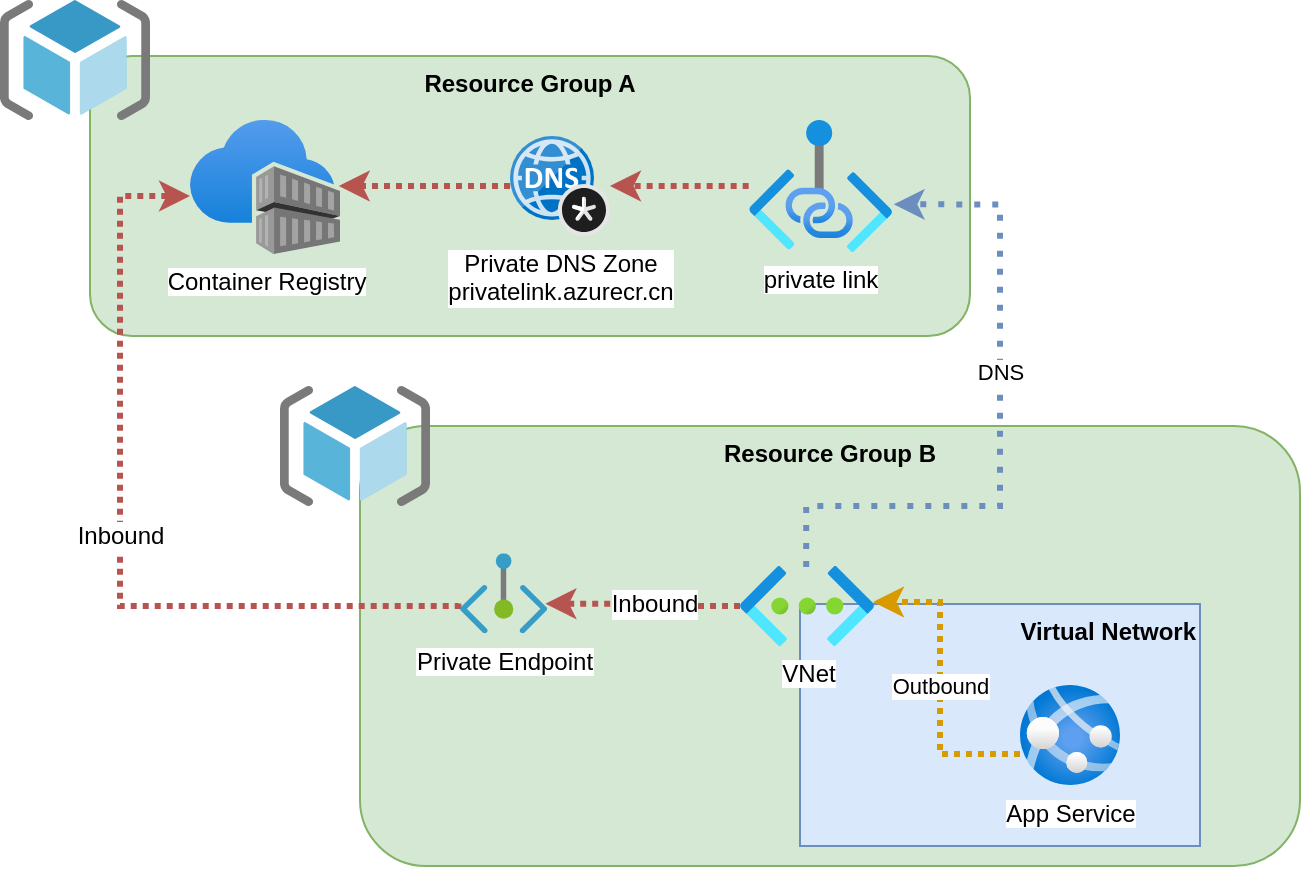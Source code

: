 <mxfile version="22.0.2" type="device">
  <diagram id="LSak4XA_hcbiXRGl-0LI" name="Page-1">
    <mxGraphModel dx="1839" dy="523" grid="1" gridSize="10" guides="1" tooltips="1" connect="1" arrows="1" fold="1" page="1" pageScale="1" pageWidth="850" pageHeight="1100" math="0" shadow="0">
      <root>
        <mxCell id="0" />
        <mxCell id="1" parent="0" />
        <mxCell id="Mb6x0LS9IFVc5ClkAzHX-4" value="Resource Group A" style="rounded=1;whiteSpace=wrap;html=1;fillColor=#d5e8d4;strokeColor=#82b366;verticalAlign=top;fontStyle=1" vertex="1" parent="1">
          <mxGeometry x="-145" y="465" width="440" height="140" as="geometry" />
        </mxCell>
        <mxCell id="Mb6x0LS9IFVc5ClkAzHX-7" value="Resource Group B" style="rounded=1;whiteSpace=wrap;html=1;verticalAlign=top;fillColor=#d5e8d4;strokeColor=#82b366;fontStyle=1" vertex="1" parent="1">
          <mxGeometry x="-10" y="650" width="470" height="220" as="geometry" />
        </mxCell>
        <mxCell id="Mb6x0LS9IFVc5ClkAzHX-11" value="Virtual Network" style="rounded=0;whiteSpace=wrap;html=1;fillColor=#dae8fc;strokeColor=#6c8ebf;verticalAlign=top;fontStyle=1;align=right;" vertex="1" parent="1">
          <mxGeometry x="210" y="739" width="200" height="121" as="geometry" />
        </mxCell>
        <mxCell id="Mb6x0LS9IFVc5ClkAzHX-1" value="Container Registry" style="image;aspect=fixed;html=1;points=[];align=center;fontSize=12;image=img/lib/azure2/containers/Container_Registries.svg;" vertex="1" parent="1">
          <mxGeometry x="-95" y="497" width="75" height="67.28" as="geometry" />
        </mxCell>
        <mxCell id="Mb6x0LS9IFVc5ClkAzHX-2" value="Private DNS Zone&lt;br&gt;privatelink.azurecr.cn" style="image;sketch=0;aspect=fixed;html=1;points=[];align=center;fontSize=12;image=img/lib/mscae/DNS_Private_Zones.svg;" vertex="1" parent="1">
          <mxGeometry x="65.0" y="505" width="50" height="50" as="geometry" />
        </mxCell>
        <mxCell id="Mb6x0LS9IFVc5ClkAzHX-19" style="edgeStyle=orthogonalEdgeStyle;rounded=0;orthogonalLoop=1;jettySize=auto;html=1;fillColor=#f8cecc;strokeColor=#b85450;strokeWidth=3;dashed=1;dashPattern=1 1;" edge="1" parent="1" source="Mb6x0LS9IFVc5ClkAzHX-3" target="Mb6x0LS9IFVc5ClkAzHX-2">
          <mxGeometry relative="1" as="geometry" />
        </mxCell>
        <mxCell id="Mb6x0LS9IFVc5ClkAzHX-3" value="private link" style="image;aspect=fixed;html=1;points=[];align=center;fontSize=12;image=img/lib/azure2/networking/Private_Link.svg;" vertex="1" parent="1">
          <mxGeometry x="184.33" y="497" width="72" height="66" as="geometry" />
        </mxCell>
        <mxCell id="Mb6x0LS9IFVc5ClkAzHX-8" value="" style="image;sketch=0;aspect=fixed;html=1;points=[];align=center;fontSize=12;image=img/lib/mscae/ResourceGroup.svg;" vertex="1" parent="1">
          <mxGeometry x="-50" y="630" width="75" height="60" as="geometry" />
        </mxCell>
        <mxCell id="Mb6x0LS9IFVc5ClkAzHX-23" style="edgeStyle=orthogonalEdgeStyle;rounded=0;orthogonalLoop=1;jettySize=auto;html=1;strokeWidth=3;fillColor=#f8cecc;strokeColor=#b85450;dashed=1;dashPattern=1 1;entryX=0.979;entryY=0.631;entryDx=0;entryDy=0;entryPerimeter=0;" edge="1" parent="1" source="Mb6x0LS9IFVc5ClkAzHX-9" target="Mb6x0LS9IFVc5ClkAzHX-18">
          <mxGeometry relative="1" as="geometry">
            <Array as="points">
              <mxPoint x="146" y="740" />
              <mxPoint x="146" y="739" />
            </Array>
          </mxGeometry>
        </mxCell>
        <mxCell id="Mb6x0LS9IFVc5ClkAzHX-25" value="Inbound" style="edgeLabel;html=1;align=center;verticalAlign=middle;resizable=0;points=[];fontSize=12;" vertex="1" connectable="0" parent="Mb6x0LS9IFVc5ClkAzHX-23">
          <mxGeometry x="-0.093" y="-2" relative="1" as="geometry">
            <mxPoint y="2" as="offset" />
          </mxGeometry>
        </mxCell>
        <mxCell id="Mb6x0LS9IFVc5ClkAzHX-9" value="VNet" style="image;aspect=fixed;html=1;points=[];align=center;fontSize=12;image=img/lib/azure2/networking/Virtual_Networks.svg;" vertex="1" parent="1">
          <mxGeometry x="180" y="720" width="67" height="40" as="geometry" />
        </mxCell>
        <mxCell id="Mb6x0LS9IFVc5ClkAzHX-10" value="App Service" style="image;aspect=fixed;html=1;points=[];align=center;fontSize=12;image=img/lib/azure2/app_services/App_Services.svg;" vertex="1" parent="1">
          <mxGeometry x="320" y="779.5" width="50" height="50" as="geometry" />
        </mxCell>
        <mxCell id="Mb6x0LS9IFVc5ClkAzHX-26" value="Inbound" style="edgeStyle=orthogonalEdgeStyle;rounded=0;orthogonalLoop=1;jettySize=auto;html=1;fillColor=#f8cecc;strokeColor=#b85450;strokeWidth=3;dashed=1;dashPattern=1 1;fontSize=12;exitX=-0.019;exitY=0.63;exitDx=0;exitDy=0;exitPerimeter=0;" edge="1" parent="1" source="Mb6x0LS9IFVc5ClkAzHX-18">
          <mxGeometry relative="1" as="geometry">
            <mxPoint x="40" y="814.0" as="sourcePoint" />
            <mxPoint x="-95" y="535" as="targetPoint" />
            <Array as="points">
              <mxPoint x="39" y="740" />
              <mxPoint x="-130" y="740" />
              <mxPoint x="-130" y="535" />
            </Array>
          </mxGeometry>
        </mxCell>
        <mxCell id="Mb6x0LS9IFVc5ClkAzHX-18" value="Private Endpoint" style="image;aspect=fixed;html=1;points=[];align=center;fontSize=12;image=img/lib/azure2/networking/Private_Endpoint.svg;" vertex="1" parent="1">
          <mxGeometry x="40" y="713.64" width="43.64" height="40" as="geometry" />
        </mxCell>
        <mxCell id="Mb6x0LS9IFVc5ClkAzHX-20" style="edgeStyle=orthogonalEdgeStyle;rounded=0;orthogonalLoop=1;jettySize=auto;html=1;entryX=0.992;entryY=0.49;entryDx=0;entryDy=0;entryPerimeter=0;strokeWidth=3;fillColor=#f8cecc;strokeColor=#b85450;dashed=1;dashPattern=1 1;" edge="1" parent="1" source="Mb6x0LS9IFVc5ClkAzHX-2" target="Mb6x0LS9IFVc5ClkAzHX-1">
          <mxGeometry relative="1" as="geometry" />
        </mxCell>
        <mxCell id="Mb6x0LS9IFVc5ClkAzHX-21" value="" style="image;sketch=0;aspect=fixed;html=1;points=[];align=center;fontSize=12;image=img/lib/mscae/ResourceGroup.svg;" vertex="1" parent="1">
          <mxGeometry x="-190" y="437" width="75" height="60" as="geometry" />
        </mxCell>
        <mxCell id="Mb6x0LS9IFVc5ClkAzHX-22" value="DNS" style="edgeStyle=orthogonalEdgeStyle;rounded=0;orthogonalLoop=1;jettySize=auto;html=1;entryX=1.007;entryY=0.639;entryDx=0;entryDy=0;entryPerimeter=0;exitX=0.494;exitY=0.011;exitDx=0;exitDy=0;exitPerimeter=0;fillColor=#dae8fc;strokeColor=#6c8ebf;strokeWidth=3;dashed=1;dashPattern=1 2;" edge="1" parent="1" source="Mb6x0LS9IFVc5ClkAzHX-9" target="Mb6x0LS9IFVc5ClkAzHX-3">
          <mxGeometry x="0.172" relative="1" as="geometry">
            <Array as="points">
              <mxPoint x="241" y="690" />
              <mxPoint x="310" y="690" />
              <mxPoint x="310" y="540" />
              <mxPoint x="257" y="540" />
            </Array>
            <mxPoint as="offset" />
          </mxGeometry>
        </mxCell>
        <mxCell id="Mb6x0LS9IFVc5ClkAzHX-28" value="Outbound" style="edgeStyle=orthogonalEdgeStyle;rounded=0;orthogonalLoop=1;jettySize=auto;html=1;entryX=0.993;entryY=0.45;entryDx=0;entryDy=0;entryPerimeter=0;fillColor=#ffe6cc;strokeColor=#d79b00;strokeWidth=3;dashed=1;dashPattern=1 1;" edge="1" parent="1" source="Mb6x0LS9IFVc5ClkAzHX-10" target="Mb6x0LS9IFVc5ClkAzHX-9">
          <mxGeometry relative="1" as="geometry">
            <Array as="points">
              <mxPoint x="280" y="814" />
              <mxPoint x="280" y="738" />
            </Array>
          </mxGeometry>
        </mxCell>
      </root>
    </mxGraphModel>
  </diagram>
</mxfile>
